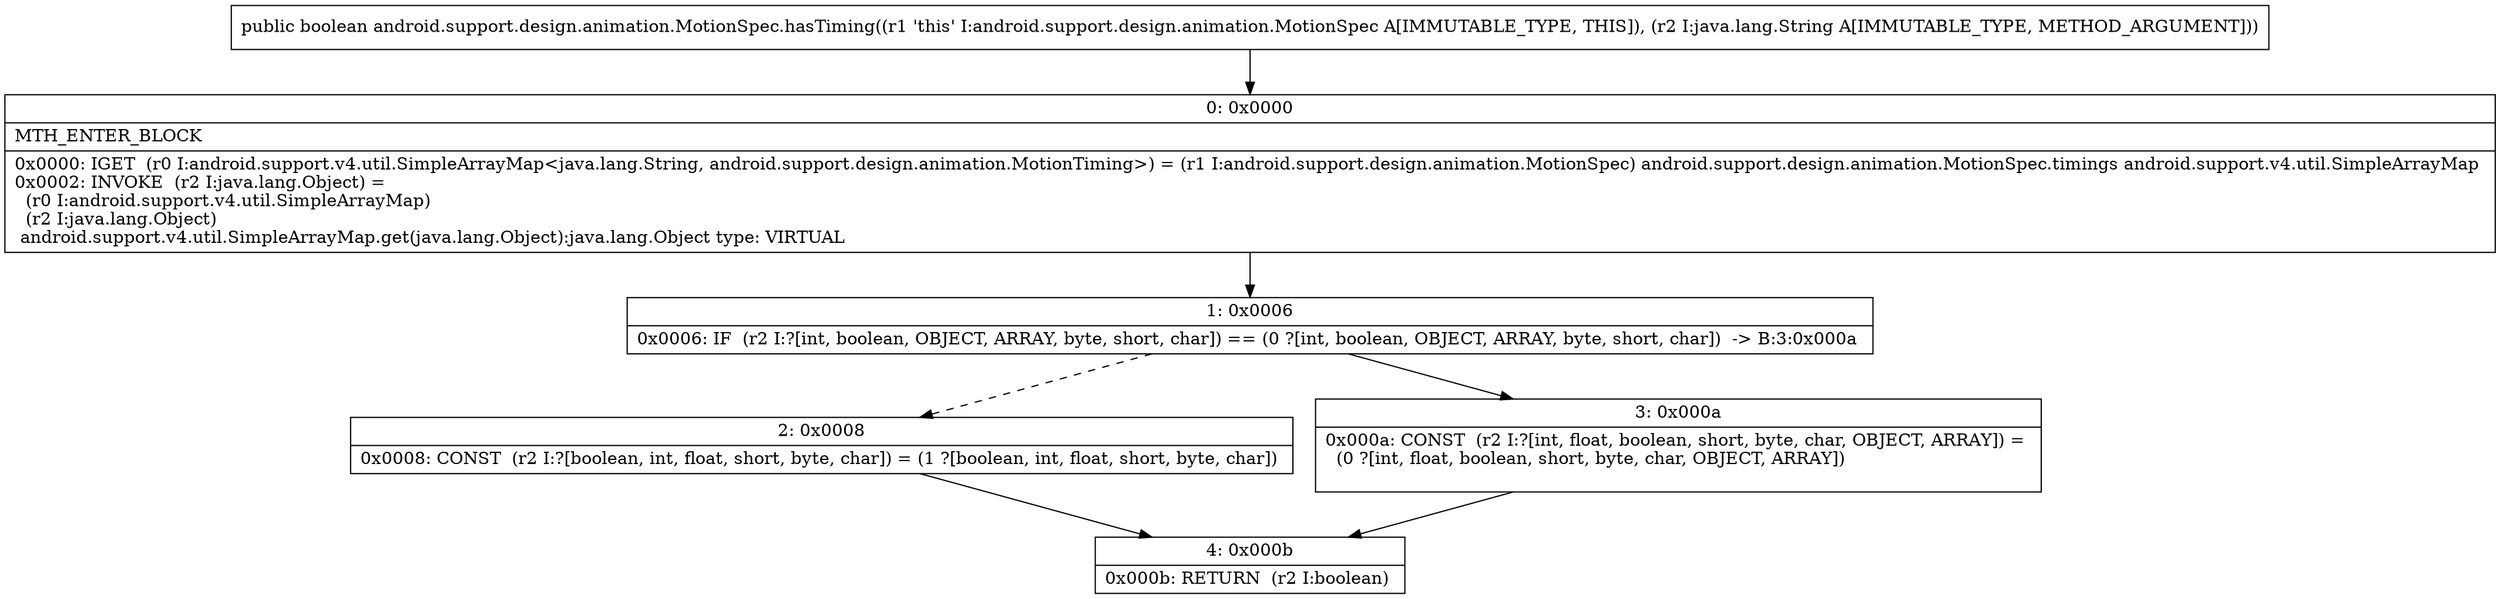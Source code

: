 digraph "CFG forandroid.support.design.animation.MotionSpec.hasTiming(Ljava\/lang\/String;)Z" {
Node_0 [shape=record,label="{0\:\ 0x0000|MTH_ENTER_BLOCK\l|0x0000: IGET  (r0 I:android.support.v4.util.SimpleArrayMap\<java.lang.String, android.support.design.animation.MotionTiming\>) = (r1 I:android.support.design.animation.MotionSpec) android.support.design.animation.MotionSpec.timings android.support.v4.util.SimpleArrayMap \l0x0002: INVOKE  (r2 I:java.lang.Object) = \l  (r0 I:android.support.v4.util.SimpleArrayMap)\l  (r2 I:java.lang.Object)\l android.support.v4.util.SimpleArrayMap.get(java.lang.Object):java.lang.Object type: VIRTUAL \l}"];
Node_1 [shape=record,label="{1\:\ 0x0006|0x0006: IF  (r2 I:?[int, boolean, OBJECT, ARRAY, byte, short, char]) == (0 ?[int, boolean, OBJECT, ARRAY, byte, short, char])  \-\> B:3:0x000a \l}"];
Node_2 [shape=record,label="{2\:\ 0x0008|0x0008: CONST  (r2 I:?[boolean, int, float, short, byte, char]) = (1 ?[boolean, int, float, short, byte, char]) \l}"];
Node_3 [shape=record,label="{3\:\ 0x000a|0x000a: CONST  (r2 I:?[int, float, boolean, short, byte, char, OBJECT, ARRAY]) = \l  (0 ?[int, float, boolean, short, byte, char, OBJECT, ARRAY])\l \l}"];
Node_4 [shape=record,label="{4\:\ 0x000b|0x000b: RETURN  (r2 I:boolean) \l}"];
MethodNode[shape=record,label="{public boolean android.support.design.animation.MotionSpec.hasTiming((r1 'this' I:android.support.design.animation.MotionSpec A[IMMUTABLE_TYPE, THIS]), (r2 I:java.lang.String A[IMMUTABLE_TYPE, METHOD_ARGUMENT])) }"];
MethodNode -> Node_0;
Node_0 -> Node_1;
Node_1 -> Node_2[style=dashed];
Node_1 -> Node_3;
Node_2 -> Node_4;
Node_3 -> Node_4;
}


